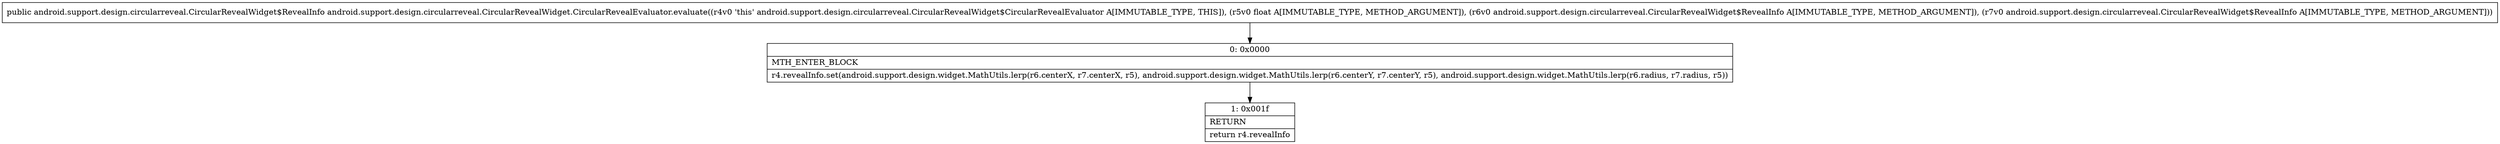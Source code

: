 digraph "CFG forandroid.support.design.circularreveal.CircularRevealWidget.CircularRevealEvaluator.evaluate(FLandroid\/support\/design\/circularreveal\/CircularRevealWidget$RevealInfo;Landroid\/support\/design\/circularreveal\/CircularRevealWidget$RevealInfo;)Landroid\/support\/design\/circularreveal\/CircularRevealWidget$RevealInfo;" {
Node_0 [shape=record,label="{0\:\ 0x0000|MTH_ENTER_BLOCK\l|r4.revealInfo.set(android.support.design.widget.MathUtils.lerp(r6.centerX, r7.centerX, r5), android.support.design.widget.MathUtils.lerp(r6.centerY, r7.centerY, r5), android.support.design.widget.MathUtils.lerp(r6.radius, r7.radius, r5))\l}"];
Node_1 [shape=record,label="{1\:\ 0x001f|RETURN\l|return r4.revealInfo\l}"];
MethodNode[shape=record,label="{public android.support.design.circularreveal.CircularRevealWidget$RevealInfo android.support.design.circularreveal.CircularRevealWidget.CircularRevealEvaluator.evaluate((r4v0 'this' android.support.design.circularreveal.CircularRevealWidget$CircularRevealEvaluator A[IMMUTABLE_TYPE, THIS]), (r5v0 float A[IMMUTABLE_TYPE, METHOD_ARGUMENT]), (r6v0 android.support.design.circularreveal.CircularRevealWidget$RevealInfo A[IMMUTABLE_TYPE, METHOD_ARGUMENT]), (r7v0 android.support.design.circularreveal.CircularRevealWidget$RevealInfo A[IMMUTABLE_TYPE, METHOD_ARGUMENT])) }"];
MethodNode -> Node_0;
Node_0 -> Node_1;
}

